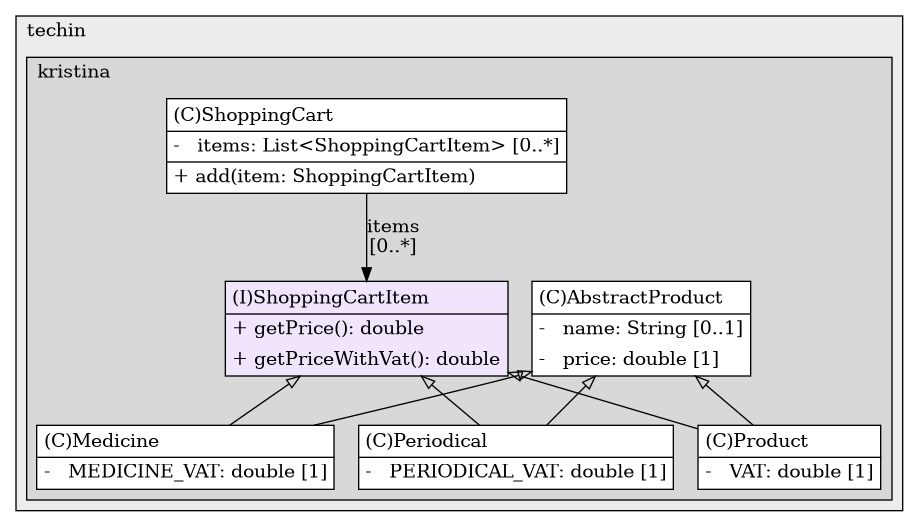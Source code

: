 @startuml

/' diagram meta data start
config=StructureConfiguration;
{
  "projectClassification": {
    "searchMode": "OpenProject", // OpenProject, AllProjects
    "includedProjects": "",
    "pathEndKeywords": "*.impl",
    "isClientPath": "",
    "isClientName": "",
    "isTestPath": "",
    "isTestName": "",
    "isMappingPath": "",
    "isMappingName": "",
    "isDataAccessPath": "",
    "isDataAccessName": "",
    "isDataStructurePath": "",
    "isDataStructureName": "",
    "isInterfaceStructuresPath": "",
    "isInterfaceStructuresName": "",
    "isEntryPointPath": "",
    "isEntryPointName": "",
    "treatFinalFieldsAsMandatory": false
  },
  "graphRestriction": {
    "classPackageExcludeFilter": "",
    "classPackageIncludeFilter": "",
    "classNameExcludeFilter": "",
    "classNameIncludeFilter": "",
    "methodNameExcludeFilter": "",
    "methodNameIncludeFilter": "",
    "removeByInheritance": "", // inheritance/annotation based filtering is done in a second step
    "removeByAnnotation": "",
    "removeByClassPackage": "", // cleanup the graph after inheritance/annotation based filtering is done
    "removeByClassName": "",
    "cutMappings": false,
    "cutEnum": true,
    "cutTests": true,
    "cutClient": true,
    "cutDataAccess": false,
    "cutInterfaceStructures": false,
    "cutDataStructures": false,
    "cutGetterAndSetter": true,
    "cutConstructors": true
  },
  "graphTraversal": {
    "forwardDepth": 6,
    "backwardDepth": 6,
    "classPackageExcludeFilter": "",
    "classPackageIncludeFilter": "",
    "classNameExcludeFilter": "",
    "classNameIncludeFilter": "",
    "methodNameExcludeFilter": "",
    "methodNameIncludeFilter": "",
    "hideMappings": false,
    "hideDataStructures": false,
    "hidePrivateMethods": true,
    "hideInterfaceCalls": true, // indirection: implementation -> interface (is hidden) -> implementation
    "onlyShowApplicationEntryPoints": false, // root node is included
    "useMethodCallsForStructureDiagram": "ForwardOnly" // ForwardOnly, BothDirections, No
  },
  "details": {
    "aggregation": "GroupByClass", // ByClass, GroupByClass, None
    "showClassGenericTypes": true,
    "showMethods": true,
    "showMethodParameterNames": true,
    "showMethodParameterTypes": true,
    "showMethodReturnType": true,
    "showPackageLevels": 2,
    "showDetailedClassStructure": true
  },
  "rootClass": "lt.techin.kristina.pratybos17.p17_5.ShoppingCartItem",
  "extensionCallbackMethod": "" // qualified.class.name#methodName - signature: public static String method(String)
}
diagram meta data end '/



digraph g {
    rankdir="TB"
    splines=polyline
    

'nodes 
subgraph cluster_877657541 { 
   	label=techin
	labeljust=l
	fillcolor="#ececec"
	style=filled
   
   subgraph cluster_1849220724 { 
   	label=kristina
	labeljust=l
	fillcolor="#d8d8d8"
	style=filled
   
   AbstractProduct310445394[
	label=<<TABLE BORDER="1" CELLBORDER="0" CELLPADDING="4" CELLSPACING="0">
<TR><TD ALIGN="LEFT" >(C)AbstractProduct</TD></TR>
<HR/>
<TR><TD ALIGN="LEFT" >-   name: String [0..1]</TD></TR>
<TR><TD ALIGN="LEFT" >-   price: double [1]</TD></TR>
</TABLE>>
	style=filled
	margin=0
	shape=plaintext
	fillcolor="#FFFFFF"
];

Medicine310445394[
	label=<<TABLE BORDER="1" CELLBORDER="0" CELLPADDING="4" CELLSPACING="0">
<TR><TD ALIGN="LEFT" >(C)Medicine</TD></TR>
<HR/>
<TR><TD ALIGN="LEFT" >-   MEDICINE_VAT: double [1]</TD></TR>
</TABLE>>
	style=filled
	margin=0
	shape=plaintext
	fillcolor="#FFFFFF"
];

Periodical310445394[
	label=<<TABLE BORDER="1" CELLBORDER="0" CELLPADDING="4" CELLSPACING="0">
<TR><TD ALIGN="LEFT" >(C)Periodical</TD></TR>
<HR/>
<TR><TD ALIGN="LEFT" >-   PERIODICAL_VAT: double [1]</TD></TR>
</TABLE>>
	style=filled
	margin=0
	shape=plaintext
	fillcolor="#FFFFFF"
];

Product310445394[
	label=<<TABLE BORDER="1" CELLBORDER="0" CELLPADDING="4" CELLSPACING="0">
<TR><TD ALIGN="LEFT" >(C)Product</TD></TR>
<HR/>
<TR><TD ALIGN="LEFT" >-   VAT: double [1]</TD></TR>
</TABLE>>
	style=filled
	margin=0
	shape=plaintext
	fillcolor="#FFFFFF"
];

ShoppingCart310445394[
	label=<<TABLE BORDER="1" CELLBORDER="0" CELLPADDING="4" CELLSPACING="0">
<TR><TD ALIGN="LEFT" >(C)ShoppingCart</TD></TR>
<HR/>
<TR><TD ALIGN="LEFT" >-   items: List&lt;ShoppingCartItem&gt; [0..*]</TD></TR>
<HR/>
<TR><TD ALIGN="LEFT" >+ add(item: ShoppingCartItem)</TD></TR>
</TABLE>>
	style=filled
	margin=0
	shape=plaintext
	fillcolor="#FFFFFF"
];

ShoppingCartItem310445394[
	label=<<TABLE BORDER="1" CELLBORDER="0" CELLPADDING="4" CELLSPACING="0">
<TR><TD ALIGN="LEFT" >(I)ShoppingCartItem</TD></TR>
<HR/>
<TR><TD ALIGN="LEFT" >+ getPrice(): double</TD></TR>
<TR><TD ALIGN="LEFT" >+ getPriceWithVat(): double</TD></TR>
</TABLE>>
	style=filled
	margin=0
	shape=plaintext
	fillcolor="#F1E5FD"
];
} 
} 

'edges    
AbstractProduct310445394 -> Medicine310445394[arrowhead=none, arrowtail=empty, dir=both];
AbstractProduct310445394 -> Periodical310445394[arrowhead=none, arrowtail=empty, dir=both];
AbstractProduct310445394 -> Product310445394[arrowhead=none, arrowtail=empty, dir=both];
ShoppingCart310445394 -> ShoppingCartItem310445394[label="items
[0..*]"];
ShoppingCartItem310445394 -> Medicine310445394[arrowhead=none, arrowtail=empty, dir=both];
ShoppingCartItem310445394 -> Periodical310445394[arrowhead=none, arrowtail=empty, dir=both];
ShoppingCartItem310445394 -> Product310445394[arrowhead=none, arrowtail=empty, dir=both];
    
}
@enduml